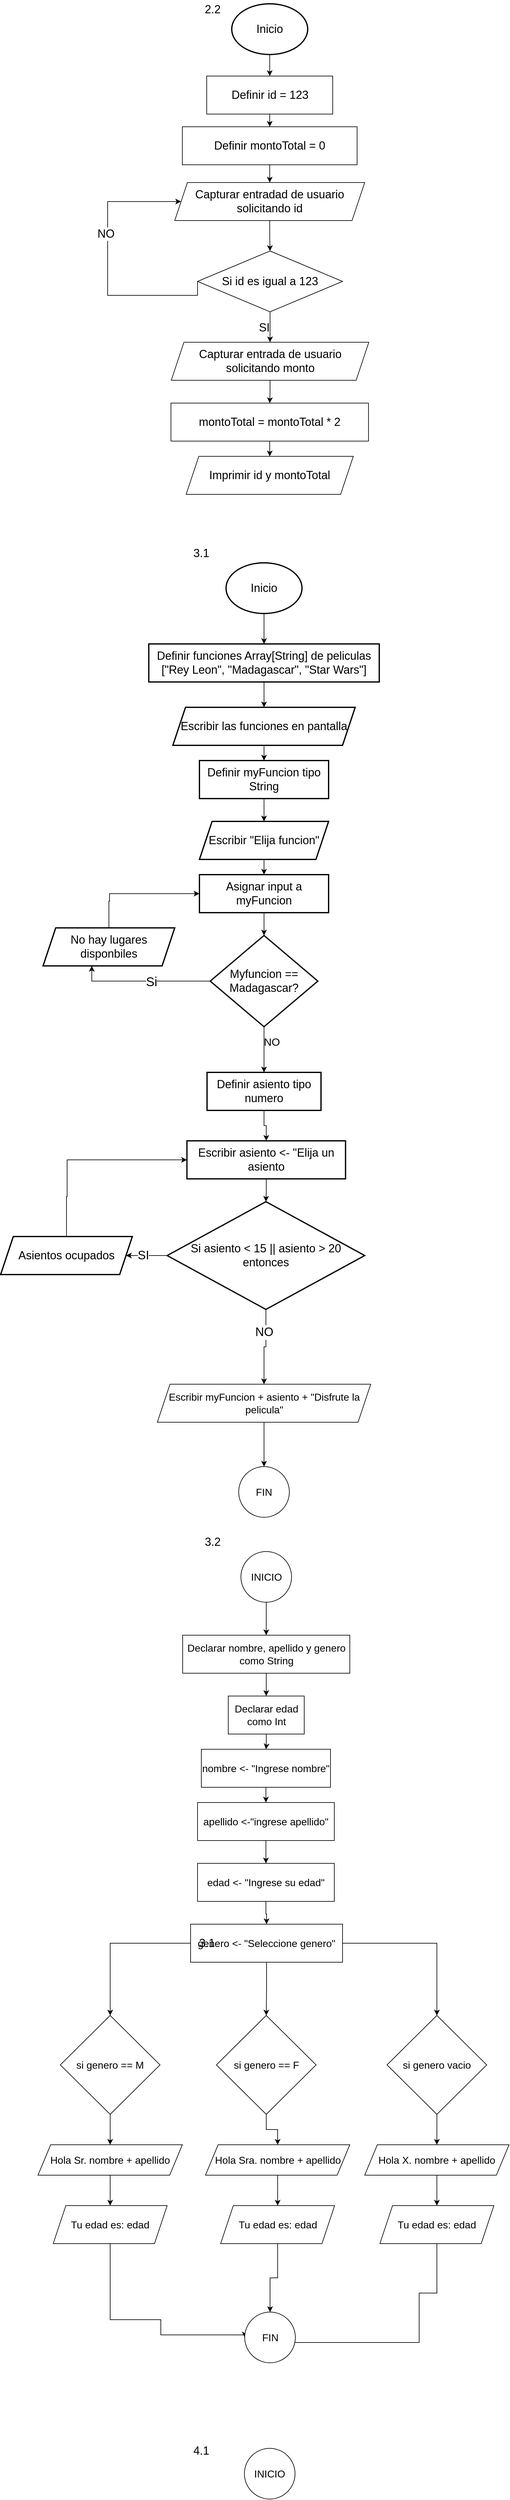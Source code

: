 <mxfile version="23.1.5" type="github">
  <diagram name="Page-1" id="D6jSuuYGtf3E4rri9tUM">
    <mxGraphModel dx="2442" dy="1000" grid="1" gridSize="12" guides="1" tooltips="1" connect="1" arrows="1" fold="1" page="1" pageScale="1" pageWidth="850" pageHeight="1100" math="0" shadow="0">
      <root>
        <mxCell id="0" />
        <mxCell id="1" parent="0" />
        <mxCell id="xoTJzdg2lMnU-Vgop3UH-8" style="edgeStyle=orthogonalEdgeStyle;rounded=0;orthogonalLoop=1;jettySize=auto;html=1;entryX=0.5;entryY=0;entryDx=0;entryDy=0;shadow=0;fontSize=18;" parent="1" source="JSRVEFu7Q7TZ1jJsunZb-2" target="xoTJzdg2lMnU-Vgop3UH-2" edge="1">
          <mxGeometry relative="1" as="geometry" />
        </mxCell>
        <mxCell id="JSRVEFu7Q7TZ1jJsunZb-2" value="&lt;div style=&quot;font-size: 18px;&quot;&gt;&lt;font style=&quot;font-size: 18px;&quot;&gt;Inicio&lt;/font&gt;&lt;/div&gt;" style="ellipse;whiteSpace=wrap;html=1;align=center;strokeWidth=2;fontSize=18;" parent="1" vertex="1">
          <mxGeometry x="365" y="90" width="120" height="80" as="geometry" />
        </mxCell>
        <mxCell id="xoTJzdg2lMnU-Vgop3UH-7" value="" style="edgeStyle=orthogonalEdgeStyle;rounded=0;orthogonalLoop=1;jettySize=auto;html=1;shadow=0;fontSize=18;" parent="1" source="xoTJzdg2lMnU-Vgop3UH-2" target="xoTJzdg2lMnU-Vgop3UH-6" edge="1">
          <mxGeometry relative="1" as="geometry" />
        </mxCell>
        <mxCell id="xoTJzdg2lMnU-Vgop3UH-2" value="&lt;font style=&quot;font-size: 18px;&quot;&gt;Definir id = 123&lt;br style=&quot;font-size: 18px;&quot;&gt;&lt;/font&gt;" style="rounded=0;whiteSpace=wrap;html=1;shadow=0;fontSize=18;" parent="1" vertex="1">
          <mxGeometry x="325.5" y="204" width="199" height="60" as="geometry" />
        </mxCell>
        <mxCell id="xoTJzdg2lMnU-Vgop3UH-12" value="" style="edgeStyle=orthogonalEdgeStyle;rounded=0;orthogonalLoop=1;jettySize=auto;html=1;fontSize=18;" parent="1" source="xoTJzdg2lMnU-Vgop3UH-6" target="xoTJzdg2lMnU-Vgop3UH-11" edge="1">
          <mxGeometry relative="1" as="geometry" />
        </mxCell>
        <mxCell id="xoTJzdg2lMnU-Vgop3UH-6" value="Definir montoTotal = 0" style="whiteSpace=wrap;html=1;rounded=0;shadow=0;fontSize=18;" parent="1" vertex="1">
          <mxGeometry x="287" y="284" width="276" height="60" as="geometry" />
        </mxCell>
        <mxCell id="xoTJzdg2lMnU-Vgop3UH-18" value="" style="edgeStyle=orthogonalEdgeStyle;rounded=0;orthogonalLoop=1;jettySize=auto;html=1;fontSize=18;" parent="1" source="xoTJzdg2lMnU-Vgop3UH-11" target="xoTJzdg2lMnU-Vgop3UH-17" edge="1">
          <mxGeometry relative="1" as="geometry" />
        </mxCell>
        <mxCell id="xoTJzdg2lMnU-Vgop3UH-11" value="Capturar entradad de usuario solicitando id" style="shape=parallelogram;perimeter=parallelogramPerimeter;whiteSpace=wrap;html=1;fixedSize=1;fontSize=18;rounded=0;shadow=0;" parent="1" vertex="1">
          <mxGeometry x="275" y="372" width="300" height="60" as="geometry" />
        </mxCell>
        <mxCell id="xoTJzdg2lMnU-Vgop3UH-19" style="edgeStyle=orthogonalEdgeStyle;rounded=0;orthogonalLoop=1;jettySize=auto;html=1;entryX=0;entryY=0.5;entryDx=0;entryDy=0;exitX=0;exitY=0.5;exitDx=0;exitDy=0;fontSize=18;" parent="1" source="xoTJzdg2lMnU-Vgop3UH-17" target="xoTJzdg2lMnU-Vgop3UH-11" edge="1">
          <mxGeometry relative="1" as="geometry">
            <mxPoint x="168" y="396" as="targetPoint" />
            <Array as="points">
              <mxPoint x="311" y="550" />
              <mxPoint x="169" y="550" />
              <mxPoint x="169" y="402" />
            </Array>
          </mxGeometry>
        </mxCell>
        <mxCell id="xoTJzdg2lMnU-Vgop3UH-20" value="NO" style="edgeLabel;html=1;align=center;verticalAlign=middle;resizable=0;points=[];fontSize=18;" parent="xoTJzdg2lMnU-Vgop3UH-19" vertex="1" connectable="0">
          <mxGeometry x="0.222" y="3" relative="1" as="geometry">
            <mxPoint as="offset" />
          </mxGeometry>
        </mxCell>
        <mxCell id="xoTJzdg2lMnU-Vgop3UH-22" value="" style="edgeStyle=orthogonalEdgeStyle;rounded=0;orthogonalLoop=1;jettySize=auto;html=1;fontSize=18;" parent="1" source="xoTJzdg2lMnU-Vgop3UH-17" target="xoTJzdg2lMnU-Vgop3UH-21" edge="1">
          <mxGeometry relative="1" as="geometry" />
        </mxCell>
        <mxCell id="xoTJzdg2lMnU-Vgop3UH-17" value="Si id es igual a 123" style="rhombus;whiteSpace=wrap;html=1;fontSize=18;rounded=0;shadow=0;" parent="1" vertex="1">
          <mxGeometry x="311" y="480" width="229" height="96" as="geometry" />
        </mxCell>
        <mxCell id="xoTJzdg2lMnU-Vgop3UH-25" value="" style="edgeStyle=orthogonalEdgeStyle;rounded=0;orthogonalLoop=1;jettySize=auto;html=1;fontSize=18;" parent="1" source="xoTJzdg2lMnU-Vgop3UH-21" target="xoTJzdg2lMnU-Vgop3UH-24" edge="1">
          <mxGeometry relative="1" as="geometry" />
        </mxCell>
        <mxCell id="xoTJzdg2lMnU-Vgop3UH-21" value="Capturar entrada de usuario solicitando monto" style="shape=parallelogram;perimeter=parallelogramPerimeter;whiteSpace=wrap;html=1;fixedSize=1;fontSize=18;rounded=0;shadow=0;" parent="1" vertex="1">
          <mxGeometry x="269.5" y="624" width="312" height="60" as="geometry" />
        </mxCell>
        <mxCell id="xoTJzdg2lMnU-Vgop3UH-23" value="SI" style="text;html=1;align=center;verticalAlign=middle;resizable=0;points=[];autosize=1;strokeColor=none;fillColor=none;fontSize=18;" parent="1" vertex="1">
          <mxGeometry x="392" y="583" width="48" height="36" as="geometry" />
        </mxCell>
        <mxCell id="xoTJzdg2lMnU-Vgop3UH-27" value="" style="edgeStyle=orthogonalEdgeStyle;rounded=0;orthogonalLoop=1;jettySize=auto;html=1;fontSize=18;" parent="1" source="xoTJzdg2lMnU-Vgop3UH-24" target="xoTJzdg2lMnU-Vgop3UH-26" edge="1">
          <mxGeometry relative="1" as="geometry" />
        </mxCell>
        <mxCell id="xoTJzdg2lMnU-Vgop3UH-24" value="montoTotal = montoTotal * 2" style="rounded=0;whiteSpace=wrap;html=1;fontSize=18;shadow=0;" parent="1" vertex="1">
          <mxGeometry x="269" y="720" width="312" height="60" as="geometry" />
        </mxCell>
        <mxCell id="xoTJzdg2lMnU-Vgop3UH-26" value="Imprimir id y montoTotal" style="shape=parallelogram;perimeter=parallelogramPerimeter;whiteSpace=wrap;html=1;fixedSize=1;fontSize=18;rounded=0;shadow=0;" parent="1" vertex="1">
          <mxGeometry x="293" y="804" width="264" height="60" as="geometry" />
        </mxCell>
        <mxCell id="xoTJzdg2lMnU-Vgop3UH-28" value="&lt;font style=&quot;font-size: 18px;&quot;&gt;2.2&lt;/font&gt;" style="text;html=1;align=center;verticalAlign=middle;whiteSpace=wrap;rounded=0;" parent="1" vertex="1">
          <mxGeometry x="305" y="84" width="60" height="30" as="geometry" />
        </mxCell>
        <mxCell id="ddKnpVyn28bCaXbPGC_H-5" value="" style="edgeStyle=orthogonalEdgeStyle;rounded=0;orthogonalLoop=1;jettySize=auto;html=1;" parent="1" source="ddKnpVyn28bCaXbPGC_H-1" target="ddKnpVyn28bCaXbPGC_H-4" edge="1">
          <mxGeometry relative="1" as="geometry" />
        </mxCell>
        <mxCell id="ddKnpVyn28bCaXbPGC_H-1" value="&lt;div style=&quot;font-size: 18px;&quot;&gt;&lt;font style=&quot;font-size: 18px;&quot;&gt;Inicio&lt;/font&gt;&lt;/div&gt;" style="ellipse;whiteSpace=wrap;html=1;align=center;strokeWidth=2;fontSize=18;" parent="1" vertex="1">
          <mxGeometry x="356" y="972" width="120" height="80" as="geometry" />
        </mxCell>
        <mxCell id="ddKnpVyn28bCaXbPGC_H-2" value="&lt;font style=&quot;font-size: 18px;&quot;&gt;3.1&lt;/font&gt;" style="text;html=1;align=center;verticalAlign=middle;whiteSpace=wrap;rounded=0;" parent="1" vertex="1">
          <mxGeometry x="287" y="942" width="60" height="30" as="geometry" />
        </mxCell>
        <mxCell id="ddKnpVyn28bCaXbPGC_H-7" value="" style="edgeStyle=orthogonalEdgeStyle;rounded=0;orthogonalLoop=1;jettySize=auto;html=1;" parent="1" source="ddKnpVyn28bCaXbPGC_H-4" target="ddKnpVyn28bCaXbPGC_H-6" edge="1">
          <mxGeometry relative="1" as="geometry" />
        </mxCell>
        <mxCell id="ddKnpVyn28bCaXbPGC_H-4" value="Definir funciones Array[String] de peliculas [&quot;Rey Leon&quot;, &quot;Madagascar&quot;, &quot;Star Wars&quot;]" style="whiteSpace=wrap;html=1;fontSize=18;strokeWidth=2;" parent="1" vertex="1">
          <mxGeometry x="234" y="1100" width="364" height="60" as="geometry" />
        </mxCell>
        <mxCell id="ddKnpVyn28bCaXbPGC_H-9" value="" style="edgeStyle=orthogonalEdgeStyle;rounded=0;orthogonalLoop=1;jettySize=auto;html=1;" parent="1" source="ddKnpVyn28bCaXbPGC_H-6" target="ddKnpVyn28bCaXbPGC_H-8" edge="1">
          <mxGeometry relative="1" as="geometry" />
        </mxCell>
        <mxCell id="ddKnpVyn28bCaXbPGC_H-6" value="Escribir las funciones en pantalla" style="shape=parallelogram;perimeter=parallelogramPerimeter;whiteSpace=wrap;html=1;fixedSize=1;fontSize=18;strokeWidth=2;" parent="1" vertex="1">
          <mxGeometry x="272" y="1200" width="288" height="60" as="geometry" />
        </mxCell>
        <mxCell id="ddKnpVyn28bCaXbPGC_H-11" value="" style="edgeStyle=orthogonalEdgeStyle;rounded=0;orthogonalLoop=1;jettySize=auto;html=1;" parent="1" source="ddKnpVyn28bCaXbPGC_H-8" target="ddKnpVyn28bCaXbPGC_H-10" edge="1">
          <mxGeometry relative="1" as="geometry" />
        </mxCell>
        <mxCell id="ddKnpVyn28bCaXbPGC_H-8" value="Definir myFuncion tipo String" style="whiteSpace=wrap;html=1;fontSize=18;strokeWidth=2;" parent="1" vertex="1">
          <mxGeometry x="314" y="1284" width="204" height="60" as="geometry" />
        </mxCell>
        <mxCell id="ddKnpVyn28bCaXbPGC_H-13" value="" style="edgeStyle=orthogonalEdgeStyle;rounded=0;orthogonalLoop=1;jettySize=auto;html=1;" parent="1" source="ddKnpVyn28bCaXbPGC_H-10" target="ddKnpVyn28bCaXbPGC_H-12" edge="1">
          <mxGeometry relative="1" as="geometry" />
        </mxCell>
        <mxCell id="ddKnpVyn28bCaXbPGC_H-10" value="Escribir &quot;Elija funcion&quot;" style="shape=parallelogram;perimeter=parallelogramPerimeter;whiteSpace=wrap;html=1;fixedSize=1;fontSize=18;strokeWidth=2;" parent="1" vertex="1">
          <mxGeometry x="314" y="1380" width="204" height="60" as="geometry" />
        </mxCell>
        <mxCell id="ddKnpVyn28bCaXbPGC_H-15" value="" style="edgeStyle=orthogonalEdgeStyle;rounded=0;orthogonalLoop=1;jettySize=auto;html=1;" parent="1" source="ddKnpVyn28bCaXbPGC_H-12" target="ddKnpVyn28bCaXbPGC_H-14" edge="1">
          <mxGeometry relative="1" as="geometry" />
        </mxCell>
        <mxCell id="ddKnpVyn28bCaXbPGC_H-12" value="Asignar input a myFuncion" style="whiteSpace=wrap;html=1;fontSize=18;strokeWidth=2;" parent="1" vertex="1">
          <mxGeometry x="314" y="1464" width="204" height="60" as="geometry" />
        </mxCell>
        <mxCell id="ddKnpVyn28bCaXbPGC_H-24" style="edgeStyle=orthogonalEdgeStyle;rounded=0;orthogonalLoop=1;jettySize=auto;html=1;entryX=0.37;entryY=1;entryDx=0;entryDy=0;entryPerimeter=0;fontSize=18;" parent="1" source="ddKnpVyn28bCaXbPGC_H-14" target="ddKnpVyn28bCaXbPGC_H-20" edge="1">
          <mxGeometry relative="1" as="geometry">
            <mxPoint x="156" y="1632" as="targetPoint" />
          </mxGeometry>
        </mxCell>
        <mxCell id="ddKnpVyn28bCaXbPGC_H-28" value="&lt;font style=&quot;font-size: 20px;&quot;&gt;Si&lt;/font&gt;" style="edgeLabel;html=1;align=center;verticalAlign=middle;resizable=0;points=[];" parent="ddKnpVyn28bCaXbPGC_H-24" vertex="1" connectable="0">
          <mxGeometry x="-0.118" relative="1" as="geometry">
            <mxPoint as="offset" />
          </mxGeometry>
        </mxCell>
        <mxCell id="ddKnpVyn28bCaXbPGC_H-30" value="" style="edgeStyle=orthogonalEdgeStyle;rounded=0;orthogonalLoop=1;jettySize=auto;html=1;" parent="1" source="ddKnpVyn28bCaXbPGC_H-14" target="ddKnpVyn28bCaXbPGC_H-29" edge="1">
          <mxGeometry relative="1" as="geometry" />
        </mxCell>
        <mxCell id="ddKnpVyn28bCaXbPGC_H-14" value="Myfuncion == Madagascar?" style="rhombus;whiteSpace=wrap;html=1;fontSize=18;strokeWidth=2;" parent="1" vertex="1">
          <mxGeometry x="331" y="1560" width="170" height="144" as="geometry" />
        </mxCell>
        <mxCell id="ddKnpVyn28bCaXbPGC_H-26" style="edgeStyle=orthogonalEdgeStyle;rounded=0;orthogonalLoop=1;jettySize=auto;html=1;entryX=0;entryY=0.5;entryDx=0;entryDy=0;" parent="1" source="ddKnpVyn28bCaXbPGC_H-20" target="ddKnpVyn28bCaXbPGC_H-12" edge="1">
          <mxGeometry relative="1" as="geometry">
            <mxPoint x="171" y="1464" as="targetPoint" />
            <Array as="points">
              <mxPoint x="171" y="1506" />
              <mxPoint x="172" y="1506" />
              <mxPoint x="172" y="1494" />
            </Array>
          </mxGeometry>
        </mxCell>
        <mxCell id="ddKnpVyn28bCaXbPGC_H-20" value="No hay lugares disponbiles" style="shape=parallelogram;perimeter=parallelogramPerimeter;whiteSpace=wrap;html=1;fixedSize=1;fontSize=18;strokeWidth=2;" parent="1" vertex="1">
          <mxGeometry x="67" y="1548" width="208" height="60" as="geometry" />
        </mxCell>
        <mxCell id="ddKnpVyn28bCaXbPGC_H-32" value="" style="edgeStyle=orthogonalEdgeStyle;rounded=0;orthogonalLoop=1;jettySize=auto;html=1;" parent="1" source="ddKnpVyn28bCaXbPGC_H-29" target="ddKnpVyn28bCaXbPGC_H-31" edge="1">
          <mxGeometry relative="1" as="geometry" />
        </mxCell>
        <mxCell id="ddKnpVyn28bCaXbPGC_H-29" value="Definir asiento tipo numero" style="whiteSpace=wrap;html=1;fontSize=18;strokeWidth=2;" parent="1" vertex="1">
          <mxGeometry x="326" y="1776" width="180" height="60" as="geometry" />
        </mxCell>
        <mxCell id="ddKnpVyn28bCaXbPGC_H-34" value="" style="edgeStyle=orthogonalEdgeStyle;rounded=0;orthogonalLoop=1;jettySize=auto;html=1;" parent="1" source="ddKnpVyn28bCaXbPGC_H-31" target="ddKnpVyn28bCaXbPGC_H-33" edge="1">
          <mxGeometry relative="1" as="geometry" />
        </mxCell>
        <mxCell id="ddKnpVyn28bCaXbPGC_H-31" value="Escribir asiento &amp;lt;- &quot;Elija un asiento" style="whiteSpace=wrap;html=1;fontSize=18;strokeWidth=2;" parent="1" vertex="1">
          <mxGeometry x="294.25" y="1884" width="250.5" height="60" as="geometry" />
        </mxCell>
        <mxCell id="ddKnpVyn28bCaXbPGC_H-38" style="edgeStyle=orthogonalEdgeStyle;rounded=0;orthogonalLoop=1;jettySize=auto;html=1;" parent="1" source="ddKnpVyn28bCaXbPGC_H-33" target="ddKnpVyn28bCaXbPGC_H-35" edge="1">
          <mxGeometry relative="1" as="geometry" />
        </mxCell>
        <mxCell id="ddKnpVyn28bCaXbPGC_H-41" value="SI" style="edgeLabel;html=1;align=center;verticalAlign=middle;resizable=0;points=[];fontSize=19;" parent="ddKnpVyn28bCaXbPGC_H-38" vertex="1" connectable="0">
          <mxGeometry x="0.187" relative="1" as="geometry">
            <mxPoint as="offset" />
          </mxGeometry>
        </mxCell>
        <mxCell id="ddKnpVyn28bCaXbPGC_H-40" style="edgeStyle=orthogonalEdgeStyle;rounded=0;orthogonalLoop=1;jettySize=auto;html=1;entryX=0.5;entryY=0;entryDx=0;entryDy=0;" parent="1" source="ddKnpVyn28bCaXbPGC_H-33" target="ddKnpVyn28bCaXbPGC_H-44" edge="1">
          <mxGeometry relative="1" as="geometry">
            <mxPoint x="420" y="2268" as="targetPoint" />
          </mxGeometry>
        </mxCell>
        <mxCell id="ddKnpVyn28bCaXbPGC_H-42" value="&lt;font style=&quot;font-size: 19px;&quot;&gt;NO&lt;/font&gt;" style="edgeLabel;html=1;align=center;verticalAlign=middle;resizable=0;points=[];" parent="ddKnpVyn28bCaXbPGC_H-40" vertex="1" connectable="0">
          <mxGeometry x="-0.413" y="-3" relative="1" as="geometry">
            <mxPoint as="offset" />
          </mxGeometry>
        </mxCell>
        <mxCell id="ddKnpVyn28bCaXbPGC_H-33" value="Si asiento &lt; 15 || asiento &gt; 20 entonces" style="rhombus;whiteSpace=wrap;html=1;fontSize=18;strokeWidth=2;" parent="1" vertex="1">
          <mxGeometry x="263" y="1980" width="312" height="170" as="geometry" />
        </mxCell>
        <mxCell id="ddKnpVyn28bCaXbPGC_H-39" style="edgeStyle=orthogonalEdgeStyle;rounded=0;orthogonalLoop=1;jettySize=auto;html=1;entryX=0;entryY=0.5;entryDx=0;entryDy=0;" parent="1" source="ddKnpVyn28bCaXbPGC_H-35" target="ddKnpVyn28bCaXbPGC_H-31" edge="1">
          <mxGeometry relative="1" as="geometry">
            <mxPoint x="144" y="1908" as="targetPoint" />
            <Array as="points">
              <mxPoint x="104" y="1972" />
              <mxPoint x="105" y="1914" />
            </Array>
          </mxGeometry>
        </mxCell>
        <mxCell id="ddKnpVyn28bCaXbPGC_H-35" value="Asientos ocupados" style="shape=parallelogram;perimeter=parallelogramPerimeter;whiteSpace=wrap;html=1;fixedSize=1;fontSize=18;strokeWidth=2;" parent="1" vertex="1">
          <mxGeometry y="2035" width="208" height="60" as="geometry" />
        </mxCell>
        <mxCell id="ddKnpVyn28bCaXbPGC_H-37" value="&lt;font style=&quot;font-size: 17px;&quot;&gt;NO&lt;/font&gt;" style="text;html=1;align=center;verticalAlign=middle;resizable=0;points=[];autosize=1;strokeColor=none;fillColor=none;" parent="1" vertex="1">
          <mxGeometry x="404" y="1711" width="48" height="36" as="geometry" />
        </mxCell>
        <mxCell id="ddKnpVyn28bCaXbPGC_H-46" value="" style="edgeStyle=orthogonalEdgeStyle;rounded=0;orthogonalLoop=1;jettySize=auto;html=1;" parent="1" source="ddKnpVyn28bCaXbPGC_H-44" target="ddKnpVyn28bCaXbPGC_H-45" edge="1">
          <mxGeometry relative="1" as="geometry" />
        </mxCell>
        <mxCell id="ddKnpVyn28bCaXbPGC_H-44" value="Escribir myFuncion + asiento + &quot;Disfrute la pelicula&quot;" style="shape=parallelogram;perimeter=parallelogramPerimeter;whiteSpace=wrap;html=1;fixedSize=1;fontSize=16;" parent="1" vertex="1">
          <mxGeometry x="247.5" y="2268" width="337" height="60" as="geometry" />
        </mxCell>
        <mxCell id="ddKnpVyn28bCaXbPGC_H-45" value="FIN" style="ellipse;whiteSpace=wrap;html=1;fontSize=16;" parent="1" vertex="1">
          <mxGeometry x="376" y="2398" width="80" height="80" as="geometry" />
        </mxCell>
        <mxCell id="TKe2ElwG2QkSB_HnAReY-3" value="" style="edgeStyle=orthogonalEdgeStyle;rounded=0;orthogonalLoop=1;jettySize=auto;html=1;" edge="1" parent="1" source="TKe2ElwG2QkSB_HnAReY-1" target="TKe2ElwG2QkSB_HnAReY-2">
          <mxGeometry relative="1" as="geometry" />
        </mxCell>
        <mxCell id="TKe2ElwG2QkSB_HnAReY-1" value="INICIO" style="ellipse;whiteSpace=wrap;html=1;fontSize=16;" vertex="1" parent="1">
          <mxGeometry x="379.5" y="2532" width="80" height="80" as="geometry" />
        </mxCell>
        <mxCell id="TKe2ElwG2QkSB_HnAReY-6" value="" style="edgeStyle=orthogonalEdgeStyle;rounded=0;orthogonalLoop=1;jettySize=auto;html=1;" edge="1" parent="1" source="TKe2ElwG2QkSB_HnAReY-2" target="TKe2ElwG2QkSB_HnAReY-5">
          <mxGeometry relative="1" as="geometry" />
        </mxCell>
        <mxCell id="TKe2ElwG2QkSB_HnAReY-2" value="Declarar nombre, apellido y genero como String" style="whiteSpace=wrap;html=1;fontSize=16;" vertex="1" parent="1">
          <mxGeometry x="287.5" y="2664" width="264" height="60" as="geometry" />
        </mxCell>
        <mxCell id="TKe2ElwG2QkSB_HnAReY-4" value="&lt;font style=&quot;font-size: 18px;&quot;&gt;3.2&lt;br&gt;&lt;/font&gt;" style="text;html=1;align=center;verticalAlign=middle;whiteSpace=wrap;rounded=0;" vertex="1" parent="1">
          <mxGeometry x="305" y="2502" width="60" height="30" as="geometry" />
        </mxCell>
        <mxCell id="TKe2ElwG2QkSB_HnAReY-8" value="" style="edgeStyle=orthogonalEdgeStyle;rounded=0;orthogonalLoop=1;jettySize=auto;html=1;" edge="1" parent="1" source="TKe2ElwG2QkSB_HnAReY-5" target="TKe2ElwG2QkSB_HnAReY-7">
          <mxGeometry relative="1" as="geometry" />
        </mxCell>
        <mxCell id="TKe2ElwG2QkSB_HnAReY-5" value="Declarar edad como Int" style="whiteSpace=wrap;html=1;fontSize=16;" vertex="1" parent="1">
          <mxGeometry x="359.5" y="2760" width="120" height="60" as="geometry" />
        </mxCell>
        <mxCell id="TKe2ElwG2QkSB_HnAReY-11" value="" style="edgeStyle=orthogonalEdgeStyle;rounded=0;orthogonalLoop=1;jettySize=auto;html=1;" edge="1" parent="1" source="TKe2ElwG2QkSB_HnAReY-7" target="TKe2ElwG2QkSB_HnAReY-10">
          <mxGeometry relative="1" as="geometry" />
        </mxCell>
        <mxCell id="TKe2ElwG2QkSB_HnAReY-7" value="nombre &amp;lt;- &quot;Ingrese nombre&quot;" style="whiteSpace=wrap;html=1;fontSize=16;" vertex="1" parent="1">
          <mxGeometry x="317" y="2844" width="204" height="60" as="geometry" />
        </mxCell>
        <mxCell id="TKe2ElwG2QkSB_HnAReY-16" value="" style="edgeStyle=orthogonalEdgeStyle;rounded=0;orthogonalLoop=1;jettySize=auto;html=1;" edge="1" parent="1" source="TKe2ElwG2QkSB_HnAReY-10" target="TKe2ElwG2QkSB_HnAReY-14">
          <mxGeometry relative="1" as="geometry" />
        </mxCell>
        <mxCell id="TKe2ElwG2QkSB_HnAReY-10" value="apellido &amp;lt;-&quot;ingrese apellido&quot;" style="whiteSpace=wrap;html=1;fontSize=16;" vertex="1" parent="1">
          <mxGeometry x="311" y="2928" width="216" height="60" as="geometry" />
        </mxCell>
        <mxCell id="TKe2ElwG2QkSB_HnAReY-18" value="" style="edgeStyle=orthogonalEdgeStyle;rounded=0;orthogonalLoop=1;jettySize=auto;html=1;" edge="1" parent="1" source="TKe2ElwG2QkSB_HnAReY-14" target="TKe2ElwG2QkSB_HnAReY-17">
          <mxGeometry relative="1" as="geometry" />
        </mxCell>
        <mxCell id="TKe2ElwG2QkSB_HnAReY-14" value="edad &amp;lt;- &quot;Ingrese su edad&quot;" style="whiteSpace=wrap;html=1;fontSize=16;" vertex="1" parent="1">
          <mxGeometry x="311" y="3024" width="216" height="60" as="geometry" />
        </mxCell>
        <mxCell id="TKe2ElwG2QkSB_HnAReY-20" value="" style="edgeStyle=orthogonalEdgeStyle;rounded=0;orthogonalLoop=1;jettySize=auto;html=1;" edge="1" parent="1" source="TKe2ElwG2QkSB_HnAReY-17" target="TKe2ElwG2QkSB_HnAReY-19">
          <mxGeometry relative="1" as="geometry" />
        </mxCell>
        <mxCell id="TKe2ElwG2QkSB_HnAReY-23" style="edgeStyle=orthogonalEdgeStyle;rounded=0;orthogonalLoop=1;jettySize=auto;html=1;" edge="1" parent="1" source="TKe2ElwG2QkSB_HnAReY-17" target="TKe2ElwG2QkSB_HnAReY-21">
          <mxGeometry relative="1" as="geometry" />
        </mxCell>
        <mxCell id="TKe2ElwG2QkSB_HnAReY-24" style="edgeStyle=orthogonalEdgeStyle;rounded=0;orthogonalLoop=1;jettySize=auto;html=1;entryX=0.5;entryY=0;entryDx=0;entryDy=0;" edge="1" parent="1" source="TKe2ElwG2QkSB_HnAReY-17" target="TKe2ElwG2QkSB_HnAReY-22">
          <mxGeometry relative="1" as="geometry">
            <mxPoint x="600" y="3150" as="targetPoint" />
          </mxGeometry>
        </mxCell>
        <mxCell id="TKe2ElwG2QkSB_HnAReY-17" value="genero &amp;lt;- &quot;Seleccione genero&quot;" style="whiteSpace=wrap;html=1;fontSize=16;" vertex="1" parent="1">
          <mxGeometry x="300" y="3120" width="240" height="60" as="geometry" />
        </mxCell>
        <mxCell id="TKe2ElwG2QkSB_HnAReY-27" value="" style="edgeStyle=orthogonalEdgeStyle;rounded=0;orthogonalLoop=1;jettySize=auto;html=1;" edge="1" parent="1" source="TKe2ElwG2QkSB_HnAReY-19" target="TKe2ElwG2QkSB_HnAReY-26">
          <mxGeometry relative="1" as="geometry" />
        </mxCell>
        <mxCell id="TKe2ElwG2QkSB_HnAReY-19" value="si genero == M" style="rhombus;whiteSpace=wrap;html=1;fontSize=16;" vertex="1" parent="1">
          <mxGeometry x="94.25" y="3264" width="157.5" height="156" as="geometry" />
        </mxCell>
        <mxCell id="TKe2ElwG2QkSB_HnAReY-36" style="edgeStyle=orthogonalEdgeStyle;rounded=0;orthogonalLoop=1;jettySize=auto;html=1;entryX=0.5;entryY=0;entryDx=0;entryDy=0;" edge="1" parent="1" source="TKe2ElwG2QkSB_HnAReY-21" target="TKe2ElwG2QkSB_HnAReY-31">
          <mxGeometry relative="1" as="geometry" />
        </mxCell>
        <mxCell id="TKe2ElwG2QkSB_HnAReY-21" value="si genero == F" style="rhombus;whiteSpace=wrap;html=1;fontSize=16;" vertex="1" parent="1">
          <mxGeometry x="340.75" y="3264" width="157.5" height="156" as="geometry" />
        </mxCell>
        <mxCell id="TKe2ElwG2QkSB_HnAReY-37" style="edgeStyle=orthogonalEdgeStyle;rounded=0;orthogonalLoop=1;jettySize=auto;html=1;entryX=0.5;entryY=0;entryDx=0;entryDy=0;" edge="1" parent="1" source="TKe2ElwG2QkSB_HnAReY-22" target="TKe2ElwG2QkSB_HnAReY-34">
          <mxGeometry relative="1" as="geometry" />
        </mxCell>
        <mxCell id="TKe2ElwG2QkSB_HnAReY-22" value="si genero vacio" style="rhombus;whiteSpace=wrap;html=1;fontSize=16;" vertex="1" parent="1">
          <mxGeometry x="610.25" y="3264" width="157.5" height="156" as="geometry" />
        </mxCell>
        <mxCell id="TKe2ElwG2QkSB_HnAReY-29" value="" style="edgeStyle=orthogonalEdgeStyle;rounded=0;orthogonalLoop=1;jettySize=auto;html=1;" edge="1" parent="1" source="TKe2ElwG2QkSB_HnAReY-26" target="TKe2ElwG2QkSB_HnAReY-28">
          <mxGeometry relative="1" as="geometry" />
        </mxCell>
        <mxCell id="TKe2ElwG2QkSB_HnAReY-26" value="Hola Sr. nombre + apellido" style="shape=parallelogram;perimeter=parallelogramPerimeter;whiteSpace=wrap;html=1;fixedSize=1;fontSize=16;align=center;verticalAlign=middle;" vertex="1" parent="1">
          <mxGeometry x="59" y="3468" width="228" height="48" as="geometry" />
        </mxCell>
        <mxCell id="TKe2ElwG2QkSB_HnAReY-41" style="edgeStyle=orthogonalEdgeStyle;rounded=0;orthogonalLoop=1;jettySize=auto;html=1;entryX=0;entryY=0.5;entryDx=0;entryDy=0;" edge="1" parent="1" source="TKe2ElwG2QkSB_HnAReY-28" target="TKe2ElwG2QkSB_HnAReY-38">
          <mxGeometry relative="1" as="geometry">
            <mxPoint x="252" y="3756" as="targetPoint" />
            <Array as="points">
              <mxPoint x="173" y="3744" />
              <mxPoint x="253" y="3744" />
              <mxPoint x="253" y="3768" />
              <mxPoint x="385" y="3768" />
            </Array>
          </mxGeometry>
        </mxCell>
        <mxCell id="TKe2ElwG2QkSB_HnAReY-28" value="Tu edad es: edad" style="shape=parallelogram;perimeter=parallelogramPerimeter;whiteSpace=wrap;html=1;fixedSize=1;fontSize=16;" vertex="1" parent="1">
          <mxGeometry x="83" y="3564" width="180" height="60" as="geometry" />
        </mxCell>
        <mxCell id="TKe2ElwG2QkSB_HnAReY-30" value="" style="edgeStyle=orthogonalEdgeStyle;rounded=0;orthogonalLoop=1;jettySize=auto;html=1;" edge="1" source="TKe2ElwG2QkSB_HnAReY-31" target="TKe2ElwG2QkSB_HnAReY-32" parent="1">
          <mxGeometry relative="1" as="geometry" />
        </mxCell>
        <mxCell id="TKe2ElwG2QkSB_HnAReY-31" value="Hola Sra. nombre + apellido" style="shape=parallelogram;perimeter=parallelogramPerimeter;whiteSpace=wrap;html=1;fixedSize=1;fontSize=16;align=center;verticalAlign=middle;" vertex="1" parent="1">
          <mxGeometry x="323.5" y="3468" width="228" height="48" as="geometry" />
        </mxCell>
        <mxCell id="TKe2ElwG2QkSB_HnAReY-40" style="edgeStyle=orthogonalEdgeStyle;rounded=0;orthogonalLoop=1;jettySize=auto;html=1;entryX=0.5;entryY=0;entryDx=0;entryDy=0;" edge="1" parent="1" source="TKe2ElwG2QkSB_HnAReY-32" target="TKe2ElwG2QkSB_HnAReY-38">
          <mxGeometry relative="1" as="geometry" />
        </mxCell>
        <mxCell id="TKe2ElwG2QkSB_HnAReY-32" value="Tu edad es: edad" style="shape=parallelogram;perimeter=parallelogramPerimeter;whiteSpace=wrap;html=1;fixedSize=1;fontSize=16;" vertex="1" parent="1">
          <mxGeometry x="347.5" y="3564" width="180" height="60" as="geometry" />
        </mxCell>
        <mxCell id="TKe2ElwG2QkSB_HnAReY-33" value="" style="edgeStyle=orthogonalEdgeStyle;rounded=0;orthogonalLoop=1;jettySize=auto;html=1;" edge="1" source="TKe2ElwG2QkSB_HnAReY-34" target="TKe2ElwG2QkSB_HnAReY-35" parent="1">
          <mxGeometry relative="1" as="geometry" />
        </mxCell>
        <mxCell id="TKe2ElwG2QkSB_HnAReY-34" value="Hola X. nombre + apellido" style="shape=parallelogram;perimeter=parallelogramPerimeter;whiteSpace=wrap;html=1;fixedSize=1;fontSize=16;align=center;verticalAlign=middle;" vertex="1" parent="1">
          <mxGeometry x="575" y="3468" width="228" height="48" as="geometry" />
        </mxCell>
        <mxCell id="TKe2ElwG2QkSB_HnAReY-39" style="edgeStyle=orthogonalEdgeStyle;rounded=0;orthogonalLoop=1;jettySize=auto;html=1;entryX=1;entryY=0.5;entryDx=0;entryDy=0;" edge="1" parent="1" source="TKe2ElwG2QkSB_HnAReY-35" target="TKe2ElwG2QkSB_HnAReY-38">
          <mxGeometry relative="1" as="geometry">
            <mxPoint x="660" y="3780" as="targetPoint" />
            <Array as="points">
              <mxPoint x="689" y="3702" />
              <mxPoint x="661" y="3702" />
              <mxPoint x="661" y="3780" />
              <mxPoint x="440" y="3780" />
            </Array>
          </mxGeometry>
        </mxCell>
        <mxCell id="TKe2ElwG2QkSB_HnAReY-35" value="Tu edad es: edad" style="shape=parallelogram;perimeter=parallelogramPerimeter;whiteSpace=wrap;html=1;fixedSize=1;fontSize=16;" vertex="1" parent="1">
          <mxGeometry x="599" y="3564" width="180" height="60" as="geometry" />
        </mxCell>
        <mxCell id="TKe2ElwG2QkSB_HnAReY-38" value="FIN" style="ellipse;whiteSpace=wrap;html=1;fontSize=16;" vertex="1" parent="1">
          <mxGeometry x="385.5" y="3732" width="80" height="80" as="geometry" />
        </mxCell>
        <mxCell id="TKe2ElwG2QkSB_HnAReY-42" value="&lt;font style=&quot;font-size: 18px;&quot;&gt;3.1&lt;/font&gt;" style="text;html=1;align=center;verticalAlign=middle;whiteSpace=wrap;rounded=0;" vertex="1" parent="1">
          <mxGeometry x="296" y="3135" width="60" height="30" as="geometry" />
        </mxCell>
        <mxCell id="TKe2ElwG2QkSB_HnAReY-44" value="&lt;font style=&quot;font-size: 18px;&quot;&gt;4.1&lt;br&gt;&lt;/font&gt;" style="text;html=1;align=center;verticalAlign=middle;whiteSpace=wrap;rounded=0;" vertex="1" parent="1">
          <mxGeometry x="287" y="3936" width="60" height="30" as="geometry" />
        </mxCell>
        <mxCell id="TKe2ElwG2QkSB_HnAReY-45" value="INICIO" style="ellipse;whiteSpace=wrap;html=1;fontSize=16;" vertex="1" parent="1">
          <mxGeometry x="385" y="3947" width="80" height="80" as="geometry" />
        </mxCell>
      </root>
    </mxGraphModel>
  </diagram>
</mxfile>
